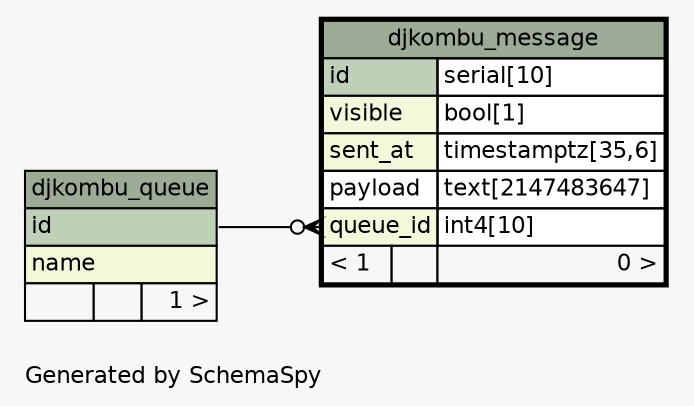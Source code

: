 // dot 2.36.0 on Linux 3.17.0-rc4-a1
// SchemaSpy rev 590
digraph "oneDegreeRelationshipsDiagram" {
  graph [
    rankdir="RL"
    bgcolor="#f7f7f7"
    label="\nGenerated by SchemaSpy"
    labeljust="l"
    nodesep="0.18"
    ranksep="0.46"
    fontname="Helvetica"
    fontsize="11"
  ];
  node [
    fontname="Helvetica"
    fontsize="11"
    shape="plaintext"
  ];
  edge [
    arrowsize="0.8"
  ];
  "djkombu_message":"queue_id":w -> "djkombu_queue":"id":e [arrowhead=none dir=back arrowtail=crowodot];
  "djkombu_message" [
    label=<
    <TABLE BORDER="2" CELLBORDER="1" CELLSPACING="0" BGCOLOR="#ffffff">
      <TR><TD COLSPAN="3" BGCOLOR="#9bab96" ALIGN="CENTER">djkombu_message</TD></TR>
      <TR><TD PORT="id" COLSPAN="2" BGCOLOR="#bed1b8" ALIGN="LEFT">id</TD><TD PORT="id.type" ALIGN="LEFT">serial[10]</TD></TR>
      <TR><TD PORT="visible" COLSPAN="2" BGCOLOR="#f4f7da" ALIGN="LEFT">visible</TD><TD PORT="visible.type" ALIGN="LEFT">bool[1]</TD></TR>
      <TR><TD PORT="sent_at" COLSPAN="2" BGCOLOR="#f4f7da" ALIGN="LEFT">sent_at</TD><TD PORT="sent_at.type" ALIGN="LEFT">timestamptz[35,6]</TD></TR>
      <TR><TD PORT="payload" COLSPAN="2" ALIGN="LEFT">payload</TD><TD PORT="payload.type" ALIGN="LEFT">text[2147483647]</TD></TR>
      <TR><TD PORT="queue_id" COLSPAN="2" BGCOLOR="#f4f7da" ALIGN="LEFT">queue_id</TD><TD PORT="queue_id.type" ALIGN="LEFT">int4[10]</TD></TR>
      <TR><TD ALIGN="LEFT" BGCOLOR="#f7f7f7">&lt; 1</TD><TD ALIGN="RIGHT" BGCOLOR="#f7f7f7">  </TD><TD ALIGN="RIGHT" BGCOLOR="#f7f7f7">0 &gt;</TD></TR>
    </TABLE>>
    URL="djkombu_message.html"
    tooltip="djkombu_message"
  ];
  "djkombu_queue" [
    label=<
    <TABLE BORDER="0" CELLBORDER="1" CELLSPACING="0" BGCOLOR="#ffffff">
      <TR><TD COLSPAN="3" BGCOLOR="#9bab96" ALIGN="CENTER">djkombu_queue</TD></TR>
      <TR><TD PORT="id" COLSPAN="3" BGCOLOR="#bed1b8" ALIGN="LEFT">id</TD></TR>
      <TR><TD PORT="name" COLSPAN="3" BGCOLOR="#f4f7da" ALIGN="LEFT">name</TD></TR>
      <TR><TD ALIGN="LEFT" BGCOLOR="#f7f7f7">  </TD><TD ALIGN="RIGHT" BGCOLOR="#f7f7f7">  </TD><TD ALIGN="RIGHT" BGCOLOR="#f7f7f7">1 &gt;</TD></TR>
    </TABLE>>
    URL="djkombu_queue.html"
    tooltip="djkombu_queue"
  ];
}
